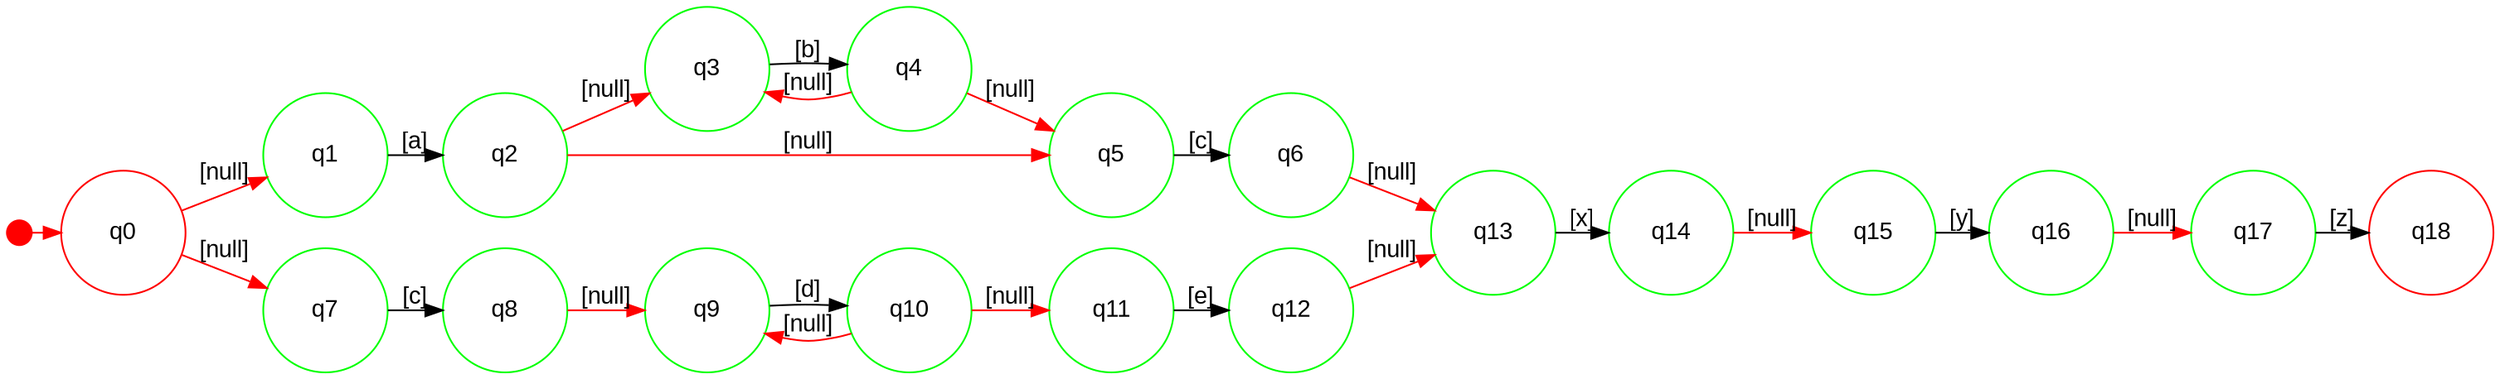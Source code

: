 digraph "nfa path" {
graph [ranksep=.2,rankdir=LR];
node [shape=circle,fontname=Arial,fontsize=14];
node [width=1,fixedsize=true];
edge [fontname=Arial,fontsize=14];
-1 [width=0.2,shape=point color=red];
-1 -> 0 [ color=red];
0 [label=q0 color=red];
1 [label=q1 color=green];
2 [label=q2 color=green];
3 [label=q3 color=green];
4 [label=q4 color=green];
5 [label=q5 color=green];
6 [label=q6 color=green];
7 [label=q7 color=green];
8 [label=q8 color=green];
9 [label=q9 color=green];
10 [label=q10 color=green];
11 [label=q11 color=green];
12 [label=q12 color=green];
13 [label=q13 color=green];
14 [label=q14 color=green];
15 [label=q15 color=green];
16 [label=q16 color=green];
17 [label=q17 color=green];
18 [label=q18 color=red];
1 -> 2  [label="[a]" color=black];
3 -> 4  [label="[b]" color=black];
4 -> 3  [label="[null]" color=red];
5 -> 6  [label="[c]" color=black];
7 -> 8  [label="[c]" color=black];
9 -> 10  [label="[d]" color=black];
10 -> 9  [label="[null]" color=red];
11 -> 12  [label="[e]" color=black];
0 -> 1  [label="[null]" color=red];
0 -> 7  [label="[null]" color=red];
13 -> 14  [label="[x]" color=black];
15 -> 16  [label="[y]" color=black];
14 -> 15  [label="[null]" color=red];
17 -> 18  [label="[z]" color=black];
16 -> 17  [label="[null]" color=red];
2 -> 3  [label="[null]" color=red];
2 -> 5  [label="[null]" color=red];
4 -> 5  [label="[null]" color=red];
6 -> 13  [label="[null]" color=red];
8 -> 9  [label="[null]" color=red];
10 -> 11  [label="[null]" color=red];
12 -> 13  [label="[null]" color=red];
}
